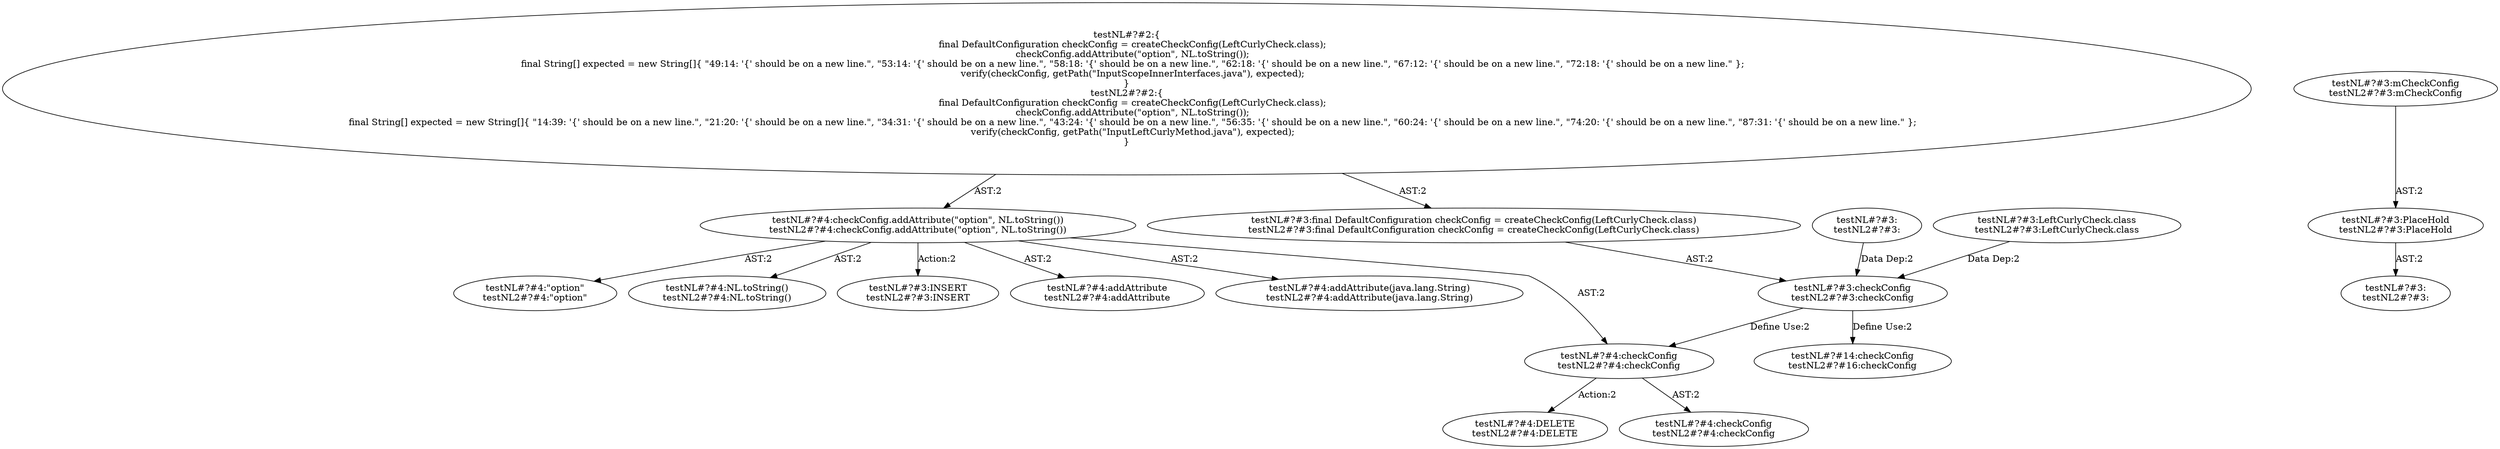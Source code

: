 digraph "Pattern" {
0 [label="testNL#?#4:DELETE
testNL2#?#4:DELETE" shape=ellipse]
1 [label="testNL#?#4:checkConfig
testNL2#?#4:checkConfig" shape=ellipse]
2 [label="testNL#?#3:checkConfig
testNL2#?#3:checkConfig" shape=ellipse]
3 [label="testNL#?#3:final DefaultConfiguration checkConfig = createCheckConfig(LeftCurlyCheck.class)
testNL2#?#3:final DefaultConfiguration checkConfig = createCheckConfig(LeftCurlyCheck.class)" shape=ellipse]
4 [label="testNL#?#3:
testNL2#?#3:" shape=ellipse]
5 [label="testNL#?#3:LeftCurlyCheck.class
testNL2#?#3:LeftCurlyCheck.class" shape=ellipse]
6 [label="testNL#?#14:checkConfig
testNL2#?#16:checkConfig" shape=ellipse]
7 [label="testNL#?#4:checkConfig.addAttribute(\"option\", NL.toString())
testNL2#?#4:checkConfig.addAttribute(\"option\", NL.toString())" shape=ellipse]
8 [label="testNL#?#2:\{
    final DefaultConfiguration checkConfig = createCheckConfig(LeftCurlyCheck.class);
    checkConfig.addAttribute(\"option\", NL.toString());
    final String[] expected = new String[]\{ \"49:14: '\{' should be on a new line.\", \"53:14: '\{' should be on a new line.\", \"58:18: '\{' should be on a new line.\", \"62:18: '\{' should be on a new line.\", \"67:12: '\{' should be on a new line.\", \"72:18: '\{' should be on a new line.\" \};
    verify(checkConfig, getPath(\"InputScopeInnerInterfaces.java\"), expected);
\}
testNL2#?#2:\{
    final DefaultConfiguration checkConfig = createCheckConfig(LeftCurlyCheck.class);
    checkConfig.addAttribute(\"option\", NL.toString());
    final String[] expected = new String[]\{ \"14:39: '\{' should be on a new line.\", \"21:20: '\{' should be on a new line.\", \"34:31: '\{' should be on a new line.\", \"43:24: '\{' should be on a new line.\", \"56:35: '\{' should be on a new line.\", \"60:24: '\{' should be on a new line.\", \"74:20: '\{' should be on a new line.\", \"87:31: '\{' should be on a new line.\" \};
    verify(checkConfig, getPath(\"InputLeftCurlyMethod.java\"), expected);
\}" shape=ellipse]
9 [label="testNL#?#4:addAttribute
testNL2#?#4:addAttribute" shape=ellipse]
10 [label="testNL#?#4:addAttribute(java.lang.String)
testNL2#?#4:addAttribute(java.lang.String)" shape=ellipse]
11 [label="testNL#?#4:\"option\"
testNL2#?#4:\"option\"" shape=ellipse]
12 [label="testNL#?#4:NL.toString()
testNL2#?#4:NL.toString()" shape=ellipse]
13 [label="testNL#?#3:INSERT
testNL2#?#3:INSERT" shape=ellipse]
14 [label="testNL#?#3:mCheckConfig
testNL2#?#3:mCheckConfig" shape=ellipse]
15 [label="testNL#?#3:PlaceHold
testNL2#?#3:PlaceHold" shape=ellipse]
16 [label="testNL#?#3:
testNL2#?#3:" shape=ellipse]
17 [label="testNL#?#4:checkConfig
testNL2#?#4:checkConfig" shape=ellipse]
1 -> 0 [label="Action:2"];
1 -> 17 [label="AST:2"];
2 -> 1 [label="Define Use:2"];
2 -> 6 [label="Define Use:2"];
3 -> 2 [label="AST:2"];
4 -> 2 [label="Data Dep:2"];
5 -> 2 [label="Data Dep:2"];
7 -> 1 [label="AST:2"];
7 -> 9 [label="AST:2"];
7 -> 10 [label="AST:2"];
7 -> 11 [label="AST:2"];
7 -> 12 [label="AST:2"];
7 -> 13 [label="Action:2"];
8 -> 3 [label="AST:2"];
8 -> 7 [label="AST:2"];
14 -> 15 [label="AST:2"];
15 -> 16 [label="AST:2"];
}